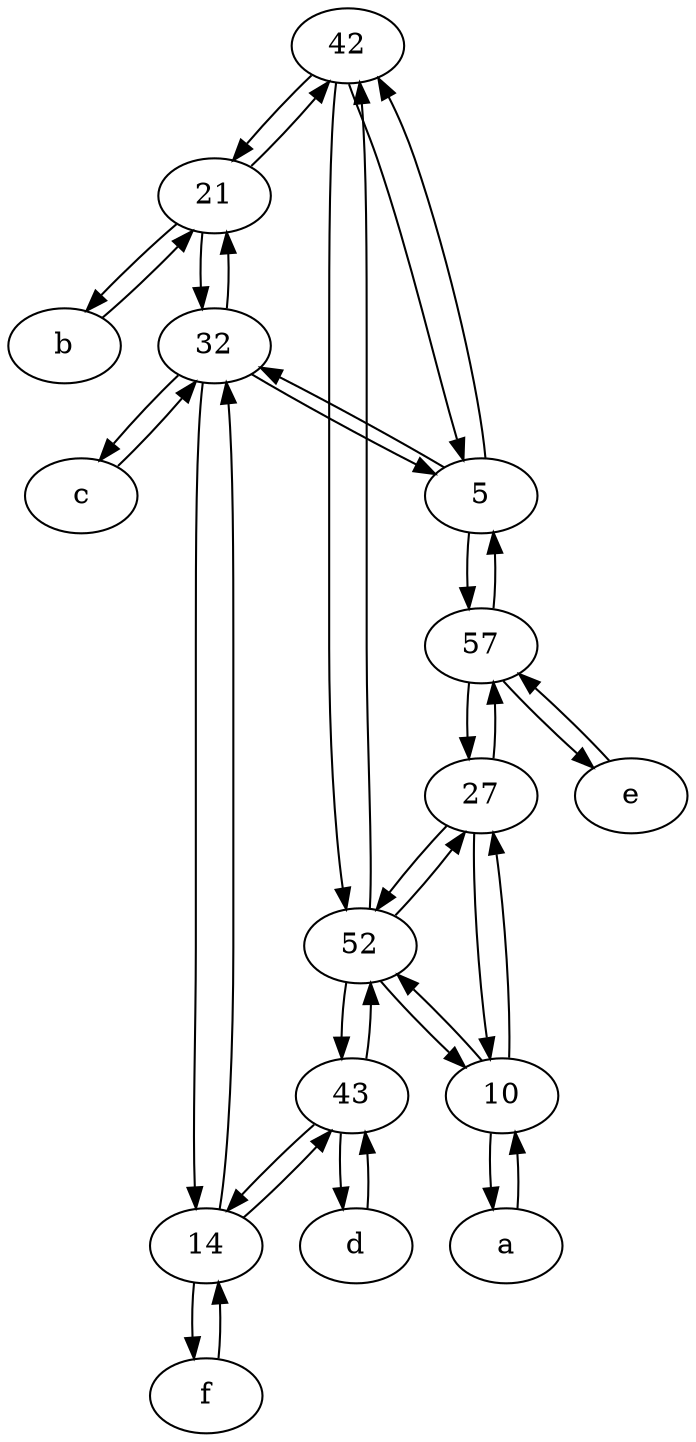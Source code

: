 digraph  {
	42;
	57;
	10;
	21;
	d [pos="20,30!"];
	c [pos="20,10!"];
	14;
	e [pos="30,50!"];
	27;
	f [pos="15,45!"];
	52;
	a [pos="40,10!"];
	b [pos="50,20!"];
	43;
	32;
	5;
	57 -> 27;
	5 -> 32;
	52 -> 27;
	57 -> 5;
	14 -> 32;
	10 -> 27;
	32 -> 21;
	43 -> 14;
	43 -> d;
	d -> 43;
	5 -> 57;
	52 -> 42;
	27 -> 52;
	5 -> 42;
	21 -> 42;
	f -> 14;
	14 -> 43;
	42 -> 52;
	27 -> 10;
	52 -> 43;
	27 -> 57;
	21 -> b;
	b -> 21;
	10 -> a;
	c -> 32;
	10 -> 52;
	42 -> 21;
	e -> 57;
	32 -> 5;
	43 -> 52;
	a -> 10;
	32 -> c;
	57 -> e;
	32 -> 14;
	14 -> f;
	21 -> 32;
	52 -> 10;
	42 -> 5;

	}